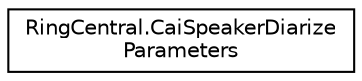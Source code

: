 digraph "Graphical Class Hierarchy"
{
 // LATEX_PDF_SIZE
  edge [fontname="Helvetica",fontsize="10",labelfontname="Helvetica",labelfontsize="10"];
  node [fontname="Helvetica",fontsize="10",shape=record];
  rankdir="LR";
  Node0 [label="RingCentral.CaiSpeakerDiarize\lParameters",height=0.2,width=0.4,color="black", fillcolor="white", style="filled",URL="$classRingCentral_1_1CaiSpeakerDiarizeParameters.html",tooltip="Query parameters for operation caiSpeakerDiarize"];
}
